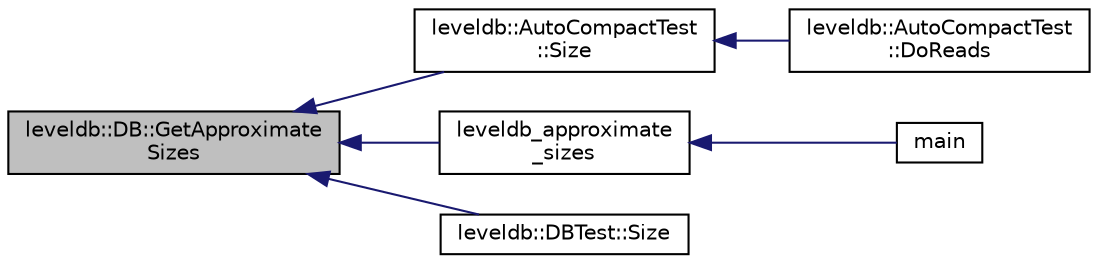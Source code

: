digraph "leveldb::DB::GetApproximateSizes"
{
  edge [fontname="Helvetica",fontsize="10",labelfontname="Helvetica",labelfontsize="10"];
  node [fontname="Helvetica",fontsize="10",shape=record];
  rankdir="LR";
  Node1 [label="leveldb::DB::GetApproximate\lSizes",height=0.2,width=0.4,color="black", fillcolor="grey75", style="filled" fontcolor="black"];
  Node1 -> Node2 [dir="back",color="midnightblue",fontsize="10",style="solid",fontname="Helvetica"];
  Node2 [label="leveldb::AutoCompactTest\l::Size",height=0.2,width=0.4,color="black", fillcolor="white", style="filled",URL="$classleveldb_1_1_auto_compact_test.html#a4be489ee1b3868f61d9976935e9b2bc4"];
  Node2 -> Node3 [dir="back",color="midnightblue",fontsize="10",style="solid",fontname="Helvetica"];
  Node3 [label="leveldb::AutoCompactTest\l::DoReads",height=0.2,width=0.4,color="black", fillcolor="white", style="filled",URL="$classleveldb_1_1_auto_compact_test.html#a1d1feea1aef1257e461c35eb5b51fa52"];
  Node1 -> Node4 [dir="back",color="midnightblue",fontsize="10",style="solid",fontname="Helvetica"];
  Node4 [label="leveldb_approximate\l_sizes",height=0.2,width=0.4,color="black", fillcolor="white", style="filled",URL="$c_8h.html#a876ad4220f0dbd55fbbe91714e271e98"];
  Node4 -> Node5 [dir="back",color="midnightblue",fontsize="10",style="solid",fontname="Helvetica"];
  Node5 [label="main",height=0.2,width=0.4,color="black", fillcolor="white", style="filled",URL="$c__test_8c.html#a3c04138a5bfe5d72780bb7e82a18e627"];
  Node1 -> Node6 [dir="back",color="midnightblue",fontsize="10",style="solid",fontname="Helvetica"];
  Node6 [label="leveldb::DBTest::Size",height=0.2,width=0.4,color="black", fillcolor="white", style="filled",URL="$classleveldb_1_1_d_b_test.html#a2b16106ccbd302127b5c0575e74e6be1"];
}
